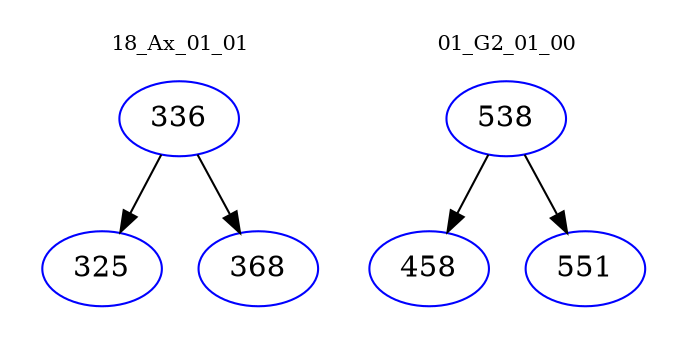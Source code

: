 digraph{
subgraph cluster_0 {
color = white
label = "18_Ax_01_01";
fontsize=10;
T0_336 [label="336", color="blue"]
T0_336 -> T0_325 [color="black"]
T0_325 [label="325", color="blue"]
T0_336 -> T0_368 [color="black"]
T0_368 [label="368", color="blue"]
}
subgraph cluster_1 {
color = white
label = "01_G2_01_00";
fontsize=10;
T1_538 [label="538", color="blue"]
T1_538 -> T1_458 [color="black"]
T1_458 [label="458", color="blue"]
T1_538 -> T1_551 [color="black"]
T1_551 [label="551", color="blue"]
}
}
